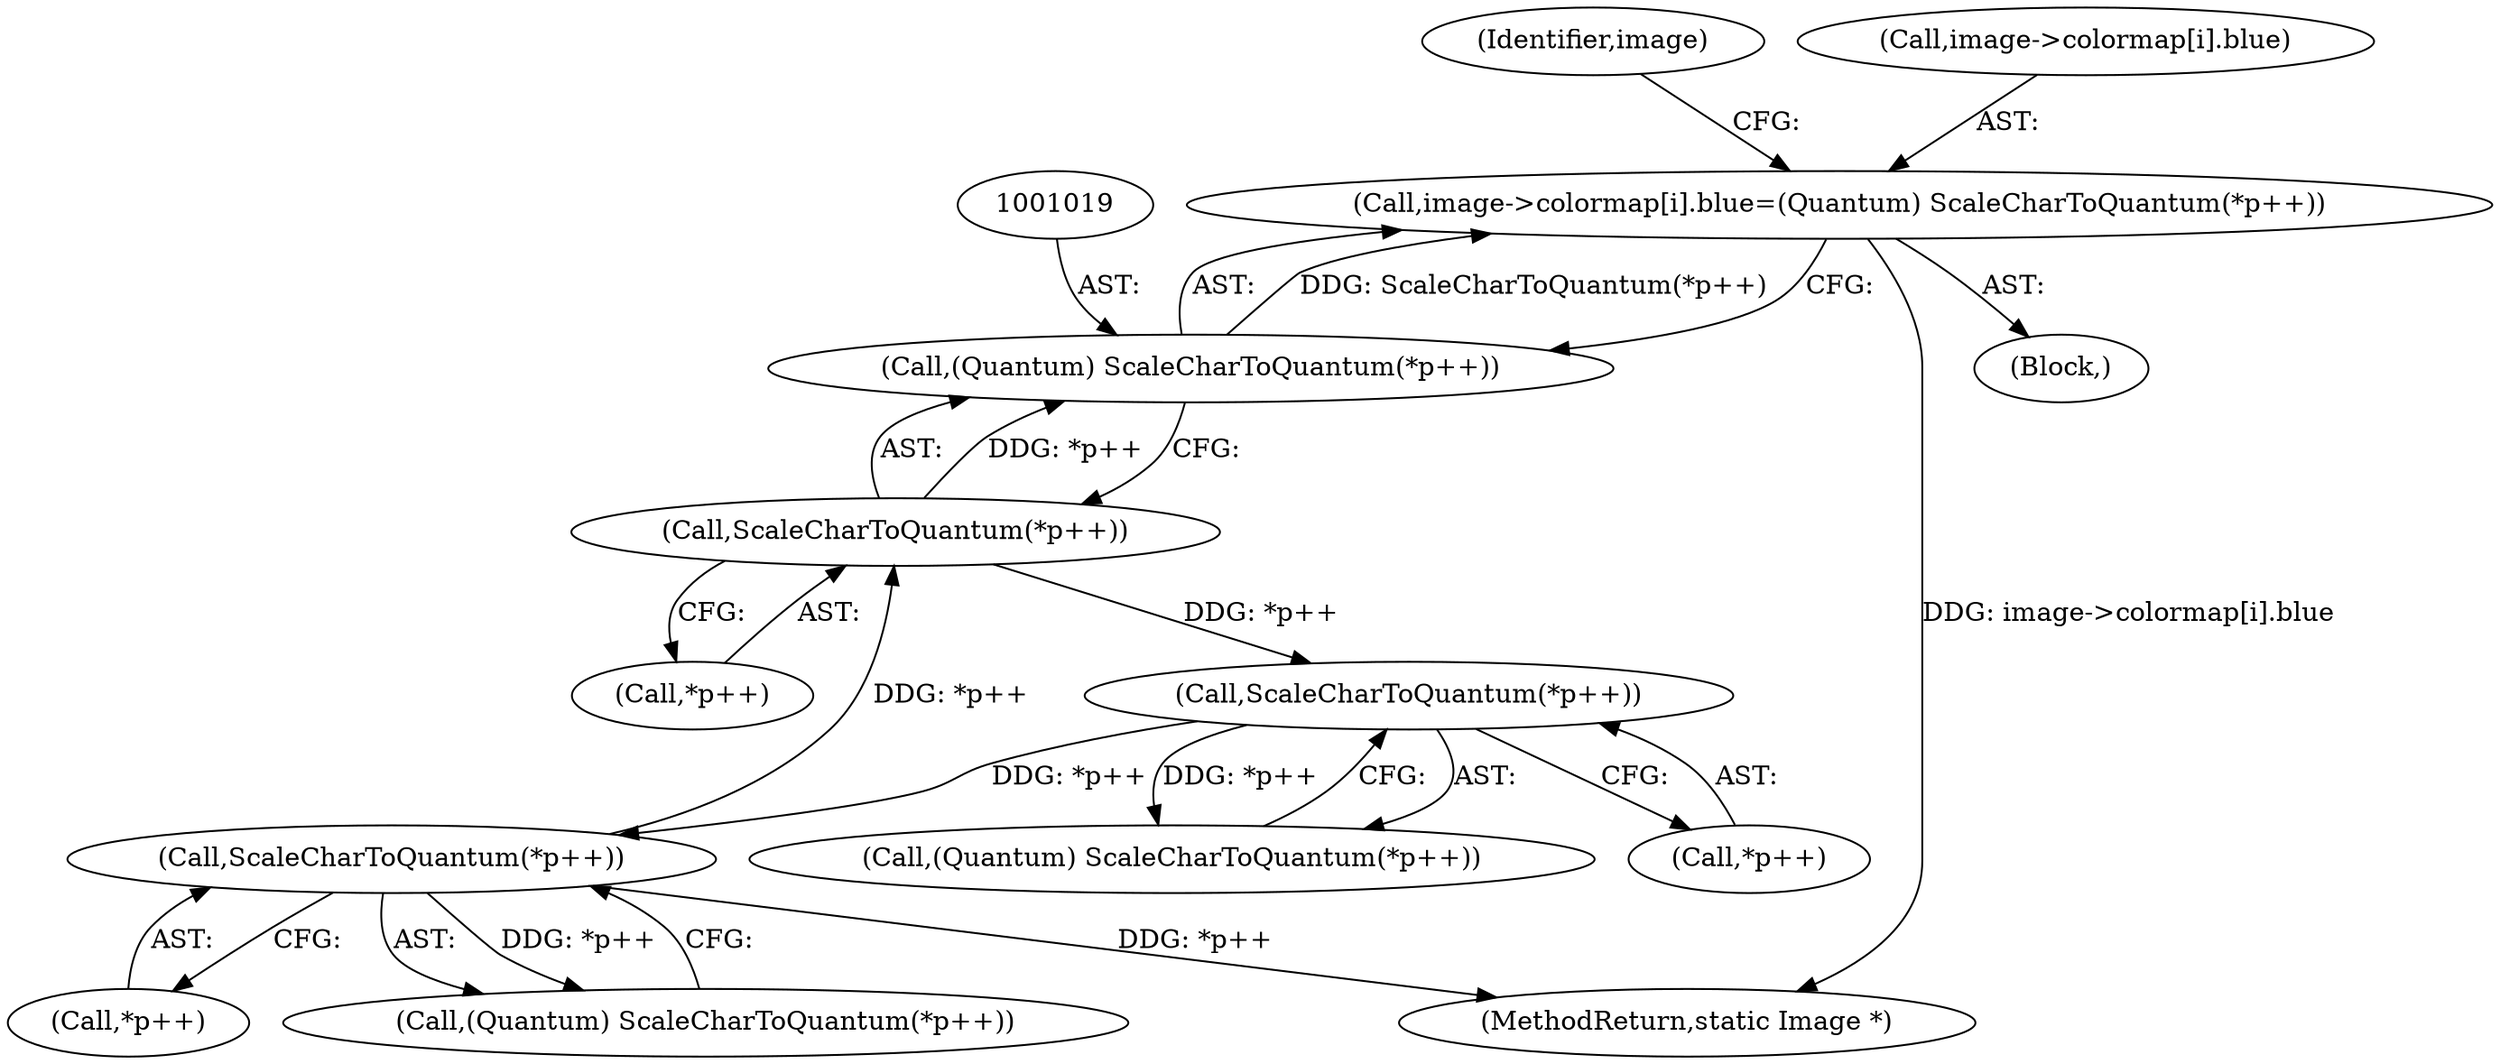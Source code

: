 digraph "0_ImageMagick_0f6fc2d5bf8f500820c3dbcf0d23ee14f2d9f734_3@array" {
"1001010" [label="(Call,image->colormap[i].blue=(Quantum) ScaleCharToQuantum(*p++))"];
"1001018" [label="(Call,(Quantum) ScaleCharToQuantum(*p++))"];
"1001020" [label="(Call,ScaleCharToQuantum(*p++))"];
"1001048" [label="(Call,ScaleCharToQuantum(*p++))"];
"1001034" [label="(Call,ScaleCharToQuantum(*p++))"];
"1001028" [label="(Identifier,image)"];
"1001049" [label="(Call,*p++)"];
"1002173" [label="(MethodReturn,static Image *)"];
"1001034" [label="(Call,ScaleCharToQuantum(*p++))"];
"1001032" [label="(Call,(Quantum) ScaleCharToQuantum(*p++))"];
"1001020" [label="(Call,ScaleCharToQuantum(*p++))"];
"1001018" [label="(Call,(Quantum) ScaleCharToQuantum(*p++))"];
"1001048" [label="(Call,ScaleCharToQuantum(*p++))"];
"1001021" [label="(Call,*p++)"];
"1001011" [label="(Call,image->colormap[i].blue)"];
"1001046" [label="(Call,(Quantum) ScaleCharToQuantum(*p++))"];
"1001010" [label="(Call,image->colormap[i].blue=(Quantum) ScaleCharToQuantum(*p++))"];
"1001035" [label="(Call,*p++)"];
"1001009" [label="(Block,)"];
"1001010" -> "1001009"  [label="AST: "];
"1001010" -> "1001018"  [label="CFG: "];
"1001011" -> "1001010"  [label="AST: "];
"1001018" -> "1001010"  [label="AST: "];
"1001028" -> "1001010"  [label="CFG: "];
"1001010" -> "1002173"  [label="DDG: image->colormap[i].blue"];
"1001018" -> "1001010"  [label="DDG: ScaleCharToQuantum(*p++)"];
"1001018" -> "1001020"  [label="CFG: "];
"1001019" -> "1001018"  [label="AST: "];
"1001020" -> "1001018"  [label="AST: "];
"1001020" -> "1001018"  [label="DDG: *p++"];
"1001020" -> "1001021"  [label="CFG: "];
"1001021" -> "1001020"  [label="AST: "];
"1001048" -> "1001020"  [label="DDG: *p++"];
"1001020" -> "1001034"  [label="DDG: *p++"];
"1001048" -> "1001046"  [label="AST: "];
"1001048" -> "1001049"  [label="CFG: "];
"1001049" -> "1001048"  [label="AST: "];
"1001046" -> "1001048"  [label="CFG: "];
"1001048" -> "1002173"  [label="DDG: *p++"];
"1001048" -> "1001046"  [label="DDG: *p++"];
"1001034" -> "1001048"  [label="DDG: *p++"];
"1001034" -> "1001032"  [label="AST: "];
"1001034" -> "1001035"  [label="CFG: "];
"1001035" -> "1001034"  [label="AST: "];
"1001032" -> "1001034"  [label="CFG: "];
"1001034" -> "1001032"  [label="DDG: *p++"];
}
